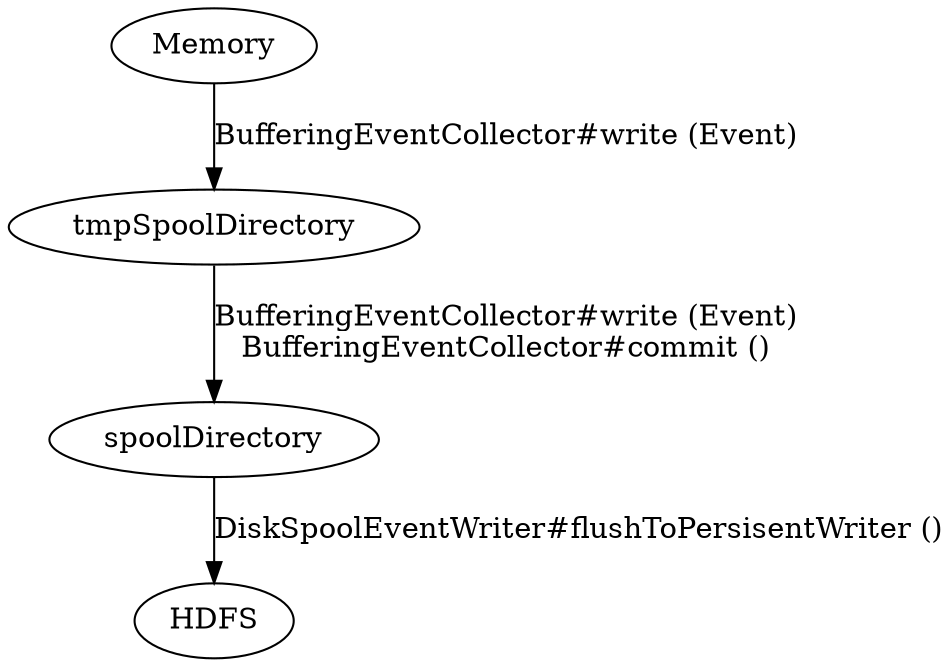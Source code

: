 digraph g {
    subgraph write_queues {
        Memory -> tmpSpoolDirectory [ label = "BufferingEventCollector#write (Event)" ]
        tmpSpoolDirectory -> spoolDirectory [ label = "BufferingEventCollector#write (Event)\nBufferingEventCollector#commit ()" ]
        spoolDirectory -> HDFS [ label = "DiskSpoolEventWriter#flushToPersisentWriter ()" ]
   }
}